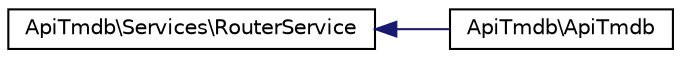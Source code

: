digraph "Graphical Class Hierarchy"
{
  edge [fontname="Helvetica",fontsize="10",labelfontname="Helvetica",labelfontsize="10"];
  node [fontname="Helvetica",fontsize="10",shape=record];
  rankdir="LR";
  Node0 [label="ApiTmdb\\Services\\RouterService",height=0.2,width=0.4,color="black", fillcolor="white", style="filled",URL="$classApiTmdb_1_1Services_1_1RouterService.html"];
  Node0 -> Node1 [dir="back",color="midnightblue",fontsize="10",style="solid",fontname="Helvetica"];
  Node1 [label="ApiTmdb\\ApiTmdb",height=0.2,width=0.4,color="black", fillcolor="white", style="filled",URL="$classApiTmdb_1_1ApiTmdb.html"];
}
